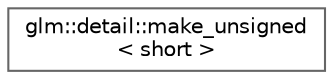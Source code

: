 digraph "Graphical Class Hierarchy"
{
 // LATEX_PDF_SIZE
  bgcolor="transparent";
  edge [fontname=Helvetica,fontsize=10,labelfontname=Helvetica,labelfontsize=10];
  node [fontname=Helvetica,fontsize=10,shape=box,height=0.2,width=0.4];
  rankdir="LR";
  Node0 [id="Node000000",label="glm::detail::make_unsigned\l\< short \>",height=0.2,width=0.4,color="grey40", fillcolor="white", style="filled",URL="$structglm_1_1detail_1_1make__unsigned_3_01short_01_4.html",tooltip=" "];
}
